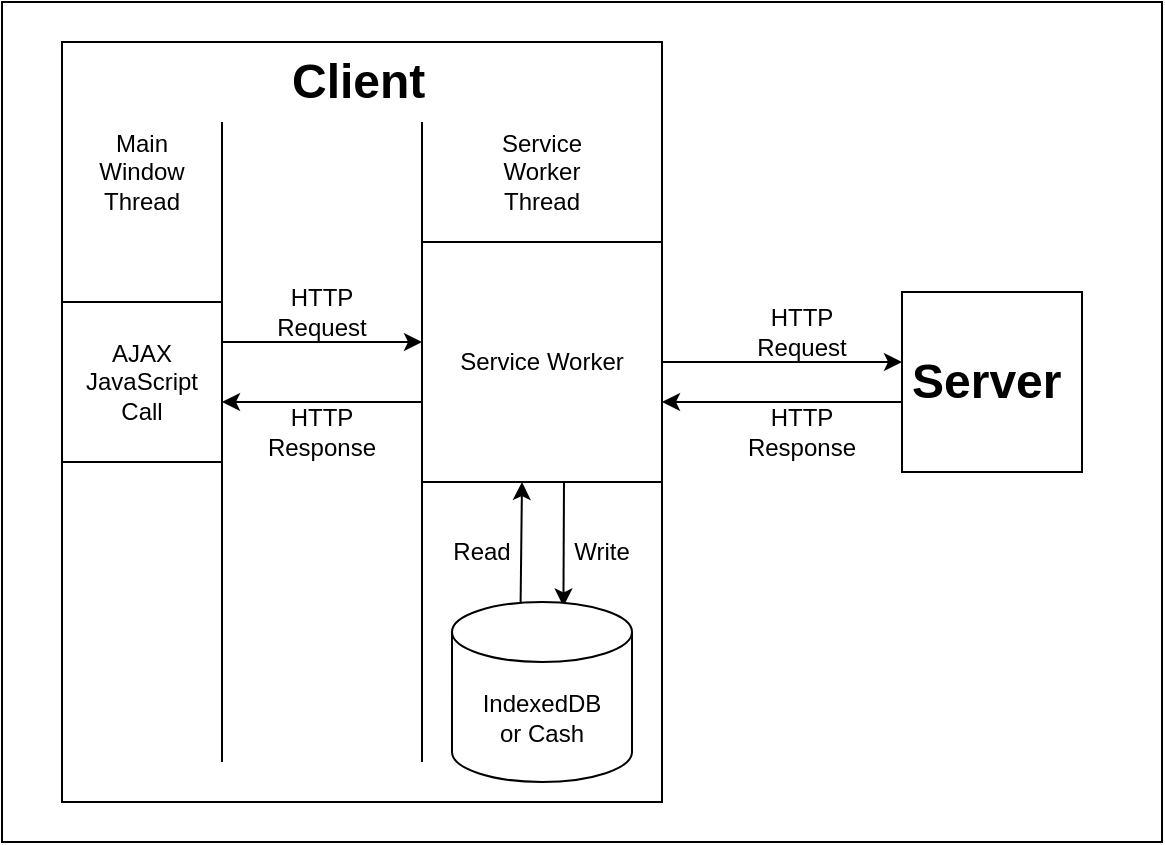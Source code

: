 <mxfile version="21.3.3" type="github">
  <diagram name="Page-1" id="LiBG0f6Ud3o7dusU4buq">
    <mxGraphModel dx="794" dy="470" grid="1" gridSize="10" guides="1" tooltips="1" connect="1" arrows="1" fold="1" page="1" pageScale="1" pageWidth="850" pageHeight="1100" math="0" shadow="0">
      <root>
        <mxCell id="0" />
        <mxCell id="1" parent="0" />
        <mxCell id="1-CVy88Pp9b5PcXuoQ99-23" value="" style="rounded=0;whiteSpace=wrap;html=1;" parent="1" vertex="1">
          <mxGeometry x="10" y="60" width="580" height="420" as="geometry" />
        </mxCell>
        <mxCell id="1-CVy88Pp9b5PcXuoQ99-22" value="" style="rounded=0;whiteSpace=wrap;html=1;fillColor=#ffff;" parent="1" vertex="1">
          <mxGeometry x="40" y="80" width="300" height="380" as="geometry" />
        </mxCell>
        <mxCell id="D3ZRM21QkUFcYyvOqE70-18" value="" style="group" parent="1" vertex="1" connectable="0">
          <mxGeometry x="120" y="200" width="100" height="30" as="geometry" />
        </mxCell>
        <mxCell id="D3ZRM21QkUFcYyvOqE70-16" value="" style="endArrow=classic;html=1;rounded=0;" parent="D3ZRM21QkUFcYyvOqE70-18" edge="1">
          <mxGeometry width="50" height="50" relative="1" as="geometry">
            <mxPoint y="30" as="sourcePoint" />
            <mxPoint x="100" y="30" as="targetPoint" />
          </mxGeometry>
        </mxCell>
        <mxCell id="D3ZRM21QkUFcYyvOqE70-17" value="HTTP Request" style="text;html=1;strokeColor=none;fillColor=none;align=center;verticalAlign=middle;whiteSpace=wrap;rounded=0;" parent="D3ZRM21QkUFcYyvOqE70-18" vertex="1">
          <mxGeometry x="20" width="60" height="30" as="geometry" />
        </mxCell>
        <mxCell id="D3ZRM21QkUFcYyvOqE70-7" value="Service Worker" style="whiteSpace=wrap;html=1;aspect=fixed;" parent="1" vertex="1">
          <mxGeometry x="220" y="180" width="120" height="120" as="geometry" />
        </mxCell>
        <mxCell id="D3ZRM21QkUFcYyvOqE70-8" value="" style="endArrow=none;html=1;rounded=0;" parent="1" edge="1">
          <mxGeometry width="50" height="50" relative="1" as="geometry">
            <mxPoint x="220" y="440" as="sourcePoint" />
            <mxPoint x="220" y="120" as="targetPoint" />
          </mxGeometry>
        </mxCell>
        <mxCell id="D3ZRM21QkUFcYyvOqE70-10" value="Service Worker Thread" style="text;html=1;strokeColor=none;fillColor=none;align=center;verticalAlign=middle;whiteSpace=wrap;rounded=0;" parent="1" vertex="1">
          <mxGeometry x="250" y="130" width="60" height="30" as="geometry" />
        </mxCell>
        <mxCell id="D3ZRM21QkUFcYyvOqE70-25" value="" style="group" parent="1" vertex="1" connectable="0">
          <mxGeometry x="120" y="260" width="100" height="30" as="geometry" />
        </mxCell>
        <mxCell id="D3ZRM21QkUFcYyvOqE70-26" value="" style="endArrow=classic;html=1;rounded=0;" parent="D3ZRM21QkUFcYyvOqE70-25" edge="1">
          <mxGeometry width="50" height="50" relative="1" as="geometry">
            <mxPoint x="100" as="sourcePoint" />
            <mxPoint as="targetPoint" />
          </mxGeometry>
        </mxCell>
        <mxCell id="D3ZRM21QkUFcYyvOqE70-27" value="HTTP Response" style="text;html=1;strokeColor=none;fillColor=none;align=center;verticalAlign=middle;whiteSpace=wrap;rounded=0;" parent="D3ZRM21QkUFcYyvOqE70-25" vertex="1">
          <mxGeometry x="20" width="60" height="30" as="geometry" />
        </mxCell>
        <mxCell id="D3ZRM21QkUFcYyvOqE70-1" value="AJAX JavaScript Call" style="whiteSpace=wrap;html=1;aspect=fixed;" parent="1" vertex="1">
          <mxGeometry x="40" y="210" width="80" height="80" as="geometry" />
        </mxCell>
        <mxCell id="D3ZRM21QkUFcYyvOqE70-3" value="" style="endArrow=none;html=1;rounded=0;" parent="1" edge="1">
          <mxGeometry width="50" height="50" relative="1" as="geometry">
            <mxPoint x="120" y="440" as="sourcePoint" />
            <mxPoint x="120" y="120" as="targetPoint" />
          </mxGeometry>
        </mxCell>
        <mxCell id="D3ZRM21QkUFcYyvOqE70-4" value="Main Window Thread" style="text;html=1;strokeColor=none;fillColor=none;align=center;verticalAlign=middle;whiteSpace=wrap;rounded=0;" parent="1" vertex="1">
          <mxGeometry x="50" y="130" width="60" height="30" as="geometry" />
        </mxCell>
        <mxCell id="D3ZRM21QkUFcYyvOqE70-32" value="&lt;h1&gt;Client&lt;/h1&gt;" style="text;html=1;strokeColor=none;fillColor=none;spacing=5;spacingTop=-20;whiteSpace=wrap;overflow=hidden;rounded=0;" parent="1" vertex="1">
          <mxGeometry x="150" y="80" width="80" height="40" as="geometry" />
        </mxCell>
        <mxCell id="1-CVy88Pp9b5PcXuoQ99-1" value="" style="endArrow=none;html=1;rounded=0;exitX=0;exitY=1;exitDx=0;exitDy=0;" parent="1" edge="1" source="1-CVy88Pp9b5PcXuoQ99-22">
          <mxGeometry width="50" height="50" relative="1" as="geometry">
            <mxPoint x="40" y="560" as="sourcePoint" />
            <mxPoint x="40" y="100" as="targetPoint" />
          </mxGeometry>
        </mxCell>
        <mxCell id="1-CVy88Pp9b5PcXuoQ99-2" value="" style="endArrow=none;html=1;rounded=0;exitX=1;exitY=1;exitDx=0;exitDy=0;" parent="1" edge="1" source="1-CVy88Pp9b5PcXuoQ99-22">
          <mxGeometry width="50" height="50" relative="1" as="geometry">
            <mxPoint x="340" y="560" as="sourcePoint" />
            <mxPoint x="340" y="100" as="targetPoint" />
          </mxGeometry>
        </mxCell>
        <mxCell id="D3ZRM21QkUFcYyvOqE70-22" value="" style="endArrow=classic;html=1;rounded=0;exitX=0;exitY=0.75;exitDx=0;exitDy=0;" parent="1" source="D3ZRM21QkUFcYyvOqE70-33" edge="1">
          <mxGeometry width="50" height="50" relative="1" as="geometry">
            <mxPoint x="400" y="290" as="sourcePoint" />
            <mxPoint x="340" y="260" as="targetPoint" />
          </mxGeometry>
        </mxCell>
        <mxCell id="D3ZRM21QkUFcYyvOqE70-23" value="HTTP Response" style="text;html=1;strokeColor=none;fillColor=none;align=center;verticalAlign=middle;whiteSpace=wrap;rounded=0;container=0;" parent="1" vertex="1">
          <mxGeometry x="380" y="260" width="60" height="30" as="geometry" />
        </mxCell>
        <mxCell id="D3ZRM21QkUFcYyvOqE70-20" value="" style="endArrow=classic;html=1;rounded=0;entryX=0;entryY=0.25;entryDx=0;entryDy=0;exitX=1;exitY=0.5;exitDx=0;exitDy=0;" parent="1" source="D3ZRM21QkUFcYyvOqE70-7" target="D3ZRM21QkUFcYyvOqE70-33" edge="1">
          <mxGeometry width="50" height="50" relative="1" as="geometry">
            <mxPoint x="300" y="260" as="sourcePoint" />
            <mxPoint x="400" y="260" as="targetPoint" />
          </mxGeometry>
        </mxCell>
        <mxCell id="D3ZRM21QkUFcYyvOqE70-21" value="HTTP Request" style="text;html=1;strokeColor=none;fillColor=none;align=center;verticalAlign=middle;whiteSpace=wrap;rounded=0;container=0;" parent="1" vertex="1">
          <mxGeometry x="380" y="210" width="60" height="30" as="geometry" />
        </mxCell>
        <mxCell id="D3ZRM21QkUFcYyvOqE70-12" value="" style="whiteSpace=wrap;html=1;aspect=fixed;container=0;" parent="1" vertex="1">
          <mxGeometry x="460" y="205" width="90" height="90" as="geometry" />
        </mxCell>
        <mxCell id="D3ZRM21QkUFcYyvOqE70-33" value="&lt;h1&gt;Server&lt;/h1&gt;" style="text;html=1;strokeColor=none;fillColor=none;spacing=5;spacingTop=-20;whiteSpace=wrap;overflow=hidden;rounded=0;container=0;" parent="1" vertex="1">
          <mxGeometry x="460" y="230" width="90" height="40" as="geometry" />
        </mxCell>
        <mxCell id="1-CVy88Pp9b5PcXuoQ99-12" value="" style="endArrow=classic;html=1;rounded=0;" parent="1" edge="1" source="1-CVy88Pp9b5PcXuoQ99-7">
          <mxGeometry width="50" height="50" relative="1" as="geometry">
            <mxPoint x="290" y="300" as="sourcePoint" />
            <mxPoint x="290" y="450" as="targetPoint" />
          </mxGeometry>
        </mxCell>
        <mxCell id="1-CVy88Pp9b5PcXuoQ99-14" value="Write" style="text;html=1;strokeColor=none;fillColor=none;align=center;verticalAlign=middle;whiteSpace=wrap;rounded=0;" parent="1" vertex="1">
          <mxGeometry x="280" y="320" width="60" height="30" as="geometry" />
        </mxCell>
        <mxCell id="1-CVy88Pp9b5PcXuoQ99-16" value="" style="endArrow=classic;html=1;rounded=0;exitX=0.381;exitY=0.017;exitDx=0;exitDy=0;exitPerimeter=0;" parent="1" edge="1" source="1-CVy88Pp9b5PcXuoQ99-7">
          <mxGeometry width="50" height="50" relative="1" as="geometry">
            <mxPoint x="270" y="450" as="sourcePoint" />
            <mxPoint x="270" y="300" as="targetPoint" />
          </mxGeometry>
        </mxCell>
        <mxCell id="1-CVy88Pp9b5PcXuoQ99-19" value="Read" style="text;html=1;strokeColor=none;fillColor=none;align=center;verticalAlign=middle;whiteSpace=wrap;rounded=0;" parent="1" vertex="1">
          <mxGeometry x="220" y="320" width="60" height="30" as="geometry" />
        </mxCell>
        <mxCell id="BDPybQxfAEebHufwa1_s-2" value="" style="endArrow=classic;html=1;rounded=0;entryX=0.619;entryY=0.025;entryDx=0;entryDy=0;entryPerimeter=0;" edge="1" parent="1" target="1-CVy88Pp9b5PcXuoQ99-7">
          <mxGeometry width="50" height="50" relative="1" as="geometry">
            <mxPoint x="291" y="300" as="sourcePoint" />
            <mxPoint x="290" y="450" as="targetPoint" />
          </mxGeometry>
        </mxCell>
        <mxCell id="BDPybQxfAEebHufwa1_s-3" value="" style="endArrow=classic;html=1;rounded=0;" edge="1" parent="1" target="1-CVy88Pp9b5PcXuoQ99-7">
          <mxGeometry width="50" height="50" relative="1" as="geometry">
            <mxPoint x="270" y="450" as="sourcePoint" />
            <mxPoint x="270" y="300" as="targetPoint" />
          </mxGeometry>
        </mxCell>
        <mxCell id="1-CVy88Pp9b5PcXuoQ99-7" value="IndexedDB&lt;br&gt;or Cash" style="shape=cylinder3;whiteSpace=wrap;html=1;boundedLbl=1;backgroundOutline=1;size=15;" parent="1" vertex="1">
          <mxGeometry x="235" y="360" width="90" height="90" as="geometry" />
        </mxCell>
      </root>
    </mxGraphModel>
  </diagram>
</mxfile>
